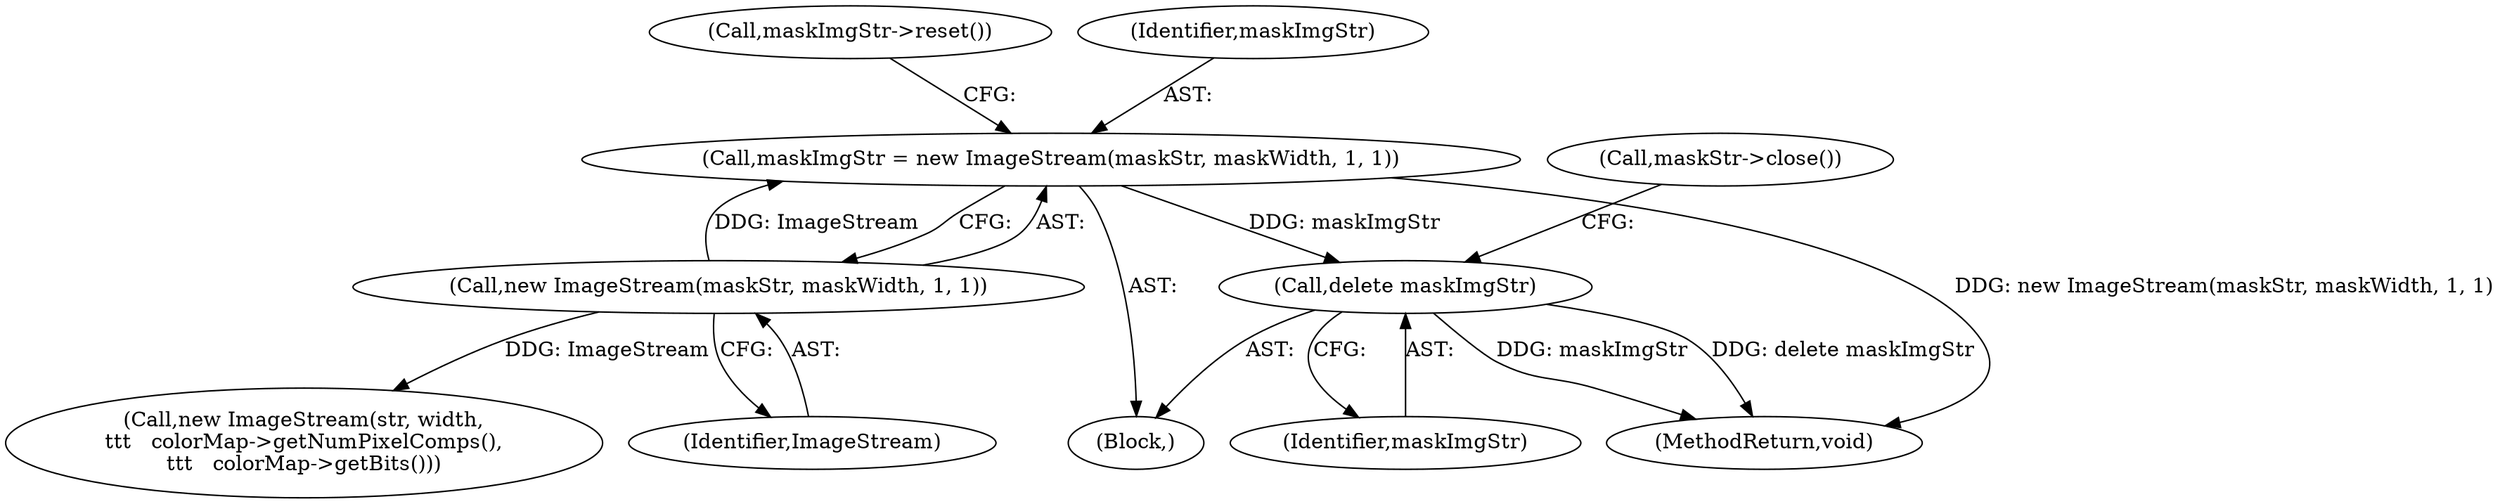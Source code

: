 digraph "0_poppler_7b2d314a61fd0e12f47c62996cb49ec0d1ba747a_2@pointer" {
"1000118" [label="(Call,maskImgStr = new ImageStream(maskStr, maskWidth, 1, 1))"];
"1000120" [label="(Call,new ImageStream(maskStr, maskWidth, 1, 1))"];
"1000208" [label="(Call,delete maskImgStr)"];
"1000230" [label="(Call,new ImageStream(str, width,\n\t\t\t   colorMap->getNumPixelComps(),\n\t\t\t   colorMap->getBits()))"];
"1000210" [label="(Call,maskStr->close())"];
"1000209" [label="(Identifier,maskImgStr)"];
"1000120" [label="(Call,new ImageStream(maskStr, maskWidth, 1, 1))"];
"1000122" [label="(Call,maskImgStr->reset())"];
"1000208" [label="(Call,delete maskImgStr)"];
"1000119" [label="(Identifier,maskImgStr)"];
"1000118" [label="(Call,maskImgStr = new ImageStream(maskStr, maskWidth, 1, 1))"];
"1000121" [label="(Identifier,ImageStream)"];
"1000116" [label="(Block,)"];
"1000366" [label="(MethodReturn,void)"];
"1000118" -> "1000116"  [label="AST: "];
"1000118" -> "1000120"  [label="CFG: "];
"1000119" -> "1000118"  [label="AST: "];
"1000120" -> "1000118"  [label="AST: "];
"1000122" -> "1000118"  [label="CFG: "];
"1000118" -> "1000366"  [label="DDG: new ImageStream(maskStr, maskWidth, 1, 1)"];
"1000120" -> "1000118"  [label="DDG: ImageStream"];
"1000118" -> "1000208"  [label="DDG: maskImgStr"];
"1000120" -> "1000121"  [label="CFG: "];
"1000121" -> "1000120"  [label="AST: "];
"1000120" -> "1000230"  [label="DDG: ImageStream"];
"1000208" -> "1000116"  [label="AST: "];
"1000208" -> "1000209"  [label="CFG: "];
"1000209" -> "1000208"  [label="AST: "];
"1000210" -> "1000208"  [label="CFG: "];
"1000208" -> "1000366"  [label="DDG: maskImgStr"];
"1000208" -> "1000366"  [label="DDG: delete maskImgStr"];
}
